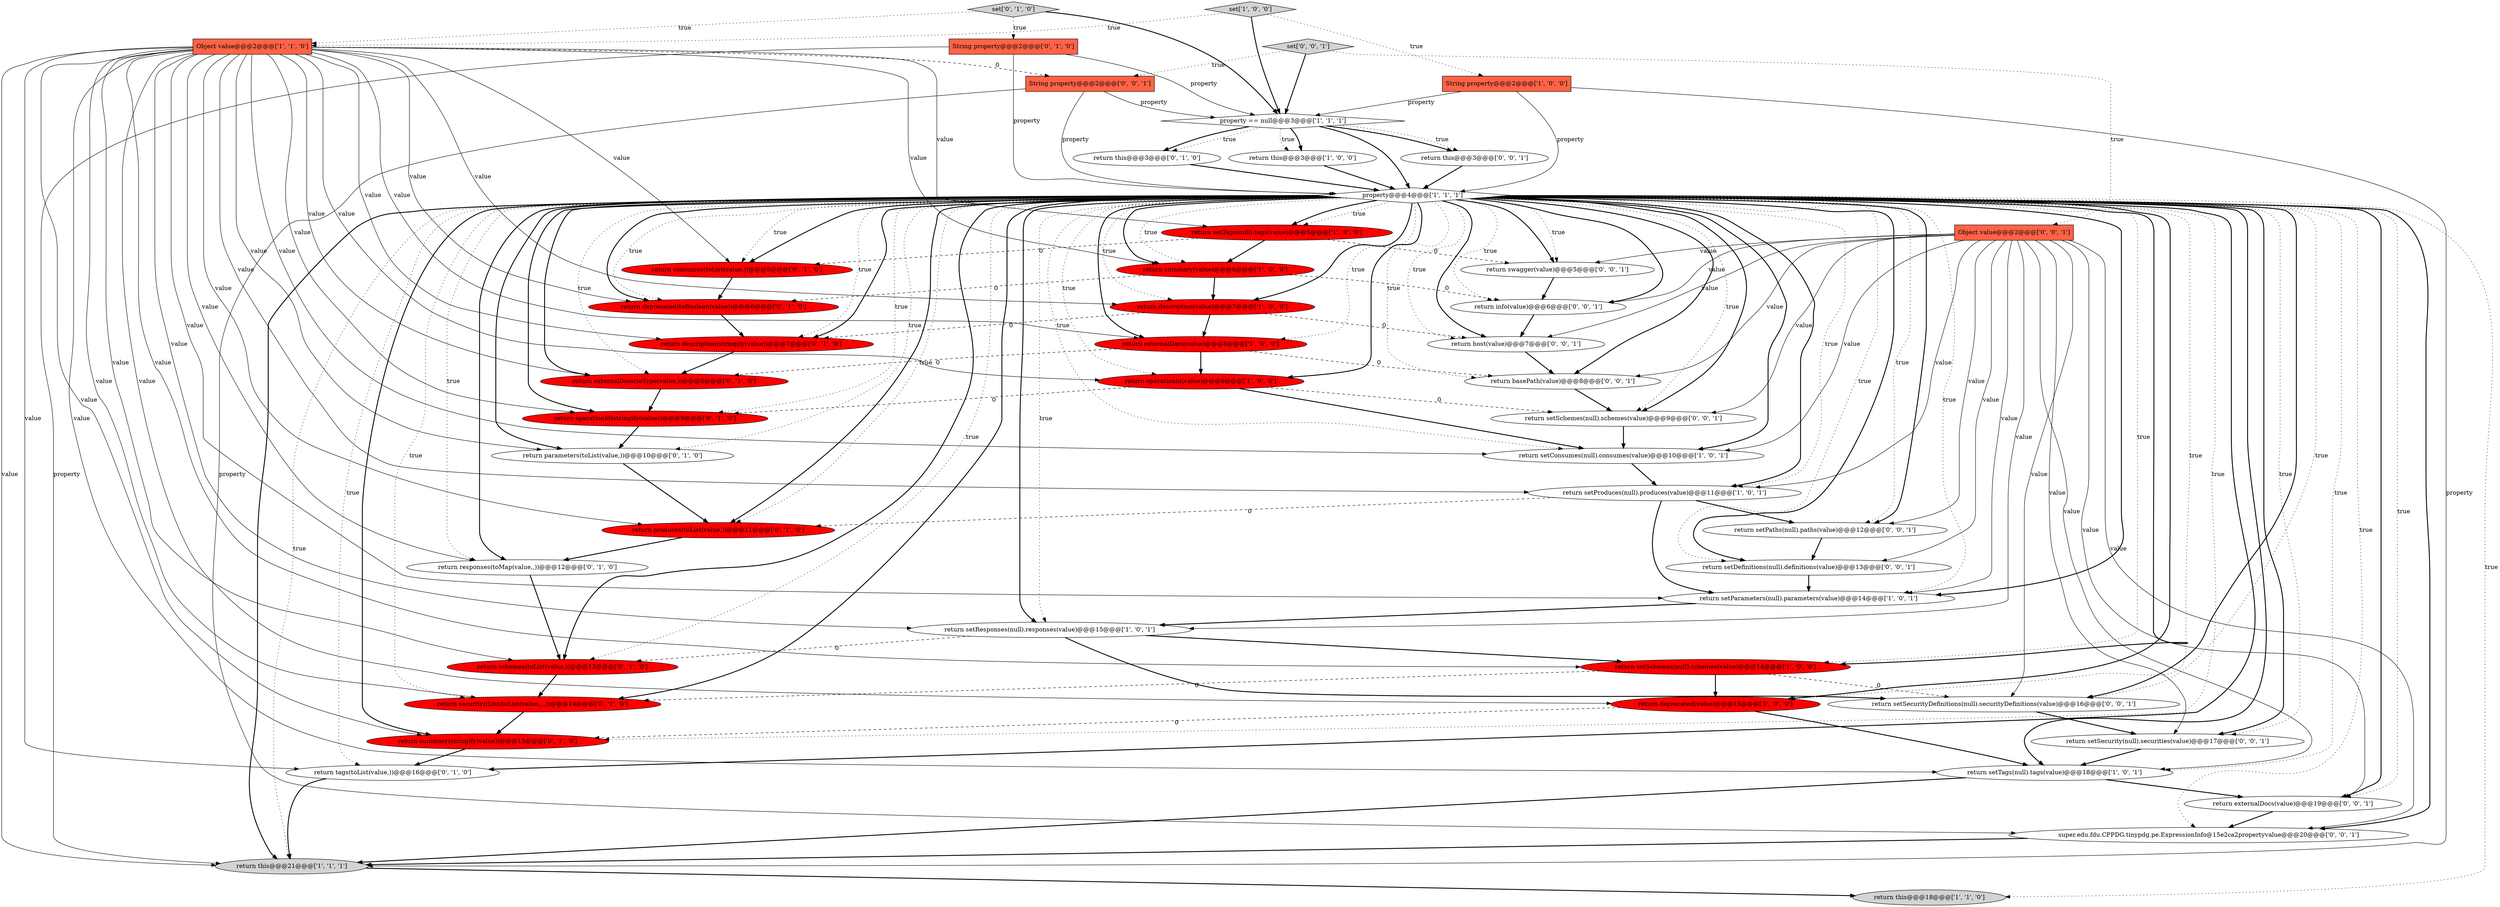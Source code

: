 digraph {
24 [style = filled, label = "String property@@@2@@@['0', '1', '0']", fillcolor = tomato, shape = box image = "AAA0AAABBB2BBB"];
34 [style = filled, label = "return parameters(toList(value,))@@@10@@@['0', '1', '0']", fillcolor = white, shape = ellipse image = "AAA0AAABBB2BBB"];
6 [style = filled, label = "return setConsumes(null).consumes(value)@@@10@@@['1', '0', '1']", fillcolor = white, shape = ellipse image = "AAA0AAABBB1BBB"];
27 [style = filled, label = "return schemes(toList(value,))@@@13@@@['0', '1', '0']", fillcolor = red, shape = ellipse image = "AAA1AAABBB2BBB"];
17 [style = filled, label = "Object value@@@2@@@['1', '1', '0']", fillcolor = tomato, shape = box image = "AAA0AAABBB1BBB"];
19 [style = filled, label = "return setTags(null).tags(value)@@@18@@@['1', '0', '1']", fillcolor = white, shape = ellipse image = "AAA0AAABBB1BBB"];
31 [style = filled, label = "return operationId(stringify(value))@@@9@@@['0', '1', '0']", fillcolor = red, shape = ellipse image = "AAA1AAABBB2BBB"];
32 [style = filled, label = "return deprecated(toBoolean(value))@@@6@@@['0', '1', '0']", fillcolor = red, shape = ellipse image = "AAA1AAABBB2BBB"];
37 [style = filled, label = "return setPaths(null).paths(value)@@@12@@@['0', '0', '1']", fillcolor = white, shape = ellipse image = "AAA0AAABBB3BBB"];
25 [style = filled, label = "return consumes(toList(value,))@@@5@@@['0', '1', '0']", fillcolor = red, shape = ellipse image = "AAA1AAABBB2BBB"];
9 [style = filled, label = "property@@@4@@@['1', '1', '1']", fillcolor = white, shape = diamond image = "AAA0AAABBB1BBB"];
7 [style = filled, label = "return operationId(value)@@@9@@@['1', '0', '0']", fillcolor = red, shape = ellipse image = "AAA1AAABBB1BBB"];
20 [style = filled, label = "return produces(toList(value,))@@@11@@@['0', '1', '0']", fillcolor = red, shape = ellipse image = "AAA1AAABBB2BBB"];
11 [style = filled, label = "return summary(value)@@@6@@@['1', '0', '0']", fillcolor = red, shape = ellipse image = "AAA1AAABBB1BBB"];
42 [style = filled, label = "return host(value)@@@7@@@['0', '0', '1']", fillcolor = white, shape = ellipse image = "AAA0AAABBB3BBB"];
4 [style = filled, label = "return setParameters(null).parameters(value)@@@14@@@['1', '0', '1']", fillcolor = white, shape = ellipse image = "AAA0AAABBB1BBB"];
48 [style = filled, label = "String property@@@2@@@['0', '0', '1']", fillcolor = tomato, shape = box image = "AAA0AAABBB3BBB"];
38 [style = filled, label = "return setSecurityDefinitions(null).securityDefinitions(value)@@@16@@@['0', '0', '1']", fillcolor = white, shape = ellipse image = "AAA0AAABBB3BBB"];
18 [style = filled, label = "return setResponses(null).responses(value)@@@15@@@['1', '0', '1']", fillcolor = white, shape = ellipse image = "AAA0AAABBB1BBB"];
28 [style = filled, label = "return summary(stringify(value))@@@15@@@['0', '1', '0']", fillcolor = red, shape = ellipse image = "AAA1AAABBB2BBB"];
26 [style = filled, label = "return security((List)toList(value,,,,))@@@14@@@['0', '1', '0']", fillcolor = red, shape = ellipse image = "AAA1AAABBB2BBB"];
35 [style = filled, label = "return swagger(value)@@@5@@@['0', '0', '1']", fillcolor = white, shape = ellipse image = "AAA0AAABBB3BBB"];
2 [style = filled, label = "return setProduces(null).produces(value)@@@11@@@['1', '0', '1']", fillcolor = white, shape = ellipse image = "AAA0AAABBB1BBB"];
23 [style = filled, label = "return responses(toMap(value,,))@@@12@@@['0', '1', '0']", fillcolor = white, shape = ellipse image = "AAA0AAABBB2BBB"];
10 [style = filled, label = "return description(value)@@@7@@@['1', '0', '0']", fillcolor = red, shape = ellipse image = "AAA1AAABBB1BBB"];
21 [style = filled, label = "return this@@@3@@@['0', '1', '0']", fillcolor = white, shape = ellipse image = "AAA0AAABBB2BBB"];
41 [style = filled, label = "Object value@@@2@@@['0', '0', '1']", fillcolor = tomato, shape = box image = "AAA0AAABBB3BBB"];
5 [style = filled, label = "return this@@@21@@@['1', '1', '1']", fillcolor = lightgray, shape = ellipse image = "AAA0AAABBB1BBB"];
45 [style = filled, label = "return setDefinitions(null).definitions(value)@@@13@@@['0', '0', '1']", fillcolor = white, shape = ellipse image = "AAA0AAABBB3BBB"];
8 [style = filled, label = "property == null@@@3@@@['1', '1', '1']", fillcolor = white, shape = diamond image = "AAA0AAABBB1BBB"];
13 [style = filled, label = "return this@@@18@@@['1', '1', '0']", fillcolor = lightgray, shape = ellipse image = "AAA0AAABBB1BBB"];
12 [style = filled, label = "return externalDocs(value)@@@8@@@['1', '0', '0']", fillcolor = red, shape = ellipse image = "AAA1AAABBB1BBB"];
22 [style = filled, label = "return tags(toList(value,))@@@16@@@['0', '1', '0']", fillcolor = white, shape = ellipse image = "AAA0AAABBB2BBB"];
40 [style = filled, label = "return externalDocs(value)@@@19@@@['0', '0', '1']", fillcolor = white, shape = ellipse image = "AAA0AAABBB3BBB"];
14 [style = filled, label = "set['1', '0', '0']", fillcolor = lightgray, shape = diamond image = "AAA0AAABBB1BBB"];
1 [style = filled, label = "return setTags(null).tags(value)@@@5@@@['1', '0', '0']", fillcolor = red, shape = ellipse image = "AAA1AAABBB1BBB"];
3 [style = filled, label = "String property@@@2@@@['1', '0', '0']", fillcolor = tomato, shape = box image = "AAA0AAABBB1BBB"];
49 [style = filled, label = "return setSchemes(null).schemes(value)@@@9@@@['0', '0', '1']", fillcolor = white, shape = ellipse image = "AAA0AAABBB3BBB"];
29 [style = filled, label = "return externalDocs(toType(value,))@@@8@@@['0', '1', '0']", fillcolor = red, shape = ellipse image = "AAA1AAABBB2BBB"];
36 [style = filled, label = "return this@@@3@@@['0', '0', '1']", fillcolor = white, shape = ellipse image = "AAA0AAABBB3BBB"];
39 [style = filled, label = "return info(value)@@@6@@@['0', '0', '1']", fillcolor = white, shape = ellipse image = "AAA0AAABBB3BBB"];
47 [style = filled, label = "return setSecurity(null).securities(value)@@@17@@@['0', '0', '1']", fillcolor = white, shape = ellipse image = "AAA0AAABBB3BBB"];
43 [style = filled, label = "set['0', '0', '1']", fillcolor = lightgray, shape = diamond image = "AAA0AAABBB3BBB"];
16 [style = filled, label = "return deprecated(value)@@@15@@@['1', '0', '0']", fillcolor = red, shape = ellipse image = "AAA1AAABBB1BBB"];
0 [style = filled, label = "return this@@@3@@@['1', '0', '0']", fillcolor = white, shape = ellipse image = "AAA0AAABBB1BBB"];
33 [style = filled, label = "return description(stringify(value))@@@7@@@['0', '1', '0']", fillcolor = red, shape = ellipse image = "AAA1AAABBB2BBB"];
46 [style = filled, label = "super.edu.fdu.CPPDG.tinypdg.pe.ExpressionInfo@15e2ca2propertyvalue@@@20@@@['0', '0', '1']", fillcolor = white, shape = ellipse image = "AAA0AAABBB3BBB"];
15 [style = filled, label = "return setSchemes(null).schemes(value)@@@14@@@['1', '0', '0']", fillcolor = red, shape = ellipse image = "AAA1AAABBB1BBB"];
30 [style = filled, label = "set['0', '1', '0']", fillcolor = lightgray, shape = diamond image = "AAA0AAABBB2BBB"];
44 [style = filled, label = "return basePath(value)@@@8@@@['0', '0', '1']", fillcolor = white, shape = ellipse image = "AAA0AAABBB3BBB"];
11->32 [style = dashed, label="0"];
9->12 [style = dotted, label="true"];
9->35 [style = dotted, label="true"];
17->29 [style = solid, label="value"];
9->11 [style = bold, label=""];
34->20 [style = bold, label=""];
46->5 [style = bold, label=""];
41->40 [style = solid, label="value"];
7->49 [style = dashed, label="0"];
41->6 [style = solid, label="value"];
9->37 [style = dotted, label="true"];
41->19 [style = solid, label="value"];
17->15 [style = solid, label="value"];
17->27 [style = solid, label="value"];
9->10 [style = bold, label=""];
17->1 [style = solid, label="value"];
9->7 [style = bold, label=""];
17->48 [style = dashed, label="0"];
9->35 [style = bold, label=""];
9->16 [style = bold, label=""];
12->7 [style = bold, label=""];
9->37 [style = bold, label=""];
9->6 [style = bold, label=""];
8->0 [style = bold, label=""];
9->26 [style = bold, label=""];
19->5 [style = bold, label=""];
15->38 [style = dashed, label="0"];
17->25 [style = solid, label="value"];
8->36 [style = bold, label=""];
42->44 [style = bold, label=""];
48->46 [style = solid, label="property"];
41->39 [style = solid, label="value"];
41->18 [style = solid, label="value"];
9->49 [style = dotted, label="true"];
41->37 [style = solid, label="value"];
10->12 [style = bold, label=""];
11->39 [style = dashed, label="0"];
43->8 [style = bold, label=""];
17->12 [style = solid, label="value"];
48->8 [style = solid, label="property"];
14->3 [style = dotted, label="true"];
9->5 [style = bold, label=""];
9->47 [style = bold, label=""];
12->44 [style = dashed, label="0"];
8->0 [style = dotted, label="true"];
9->15 [style = dotted, label="true"];
41->35 [style = solid, label="value"];
26->28 [style = bold, label=""];
30->8 [style = bold, label=""];
9->38 [style = bold, label=""];
1->25 [style = dashed, label="0"];
9->29 [style = bold, label=""];
16->28 [style = dashed, label="0"];
9->32 [style = dotted, label="true"];
9->28 [style = dotted, label="true"];
17->28 [style = solid, label="value"];
9->40 [style = bold, label=""];
18->38 [style = bold, label=""];
9->33 [style = dotted, label="true"];
9->26 [style = dotted, label="true"];
9->39 [style = bold, label=""];
41->2 [style = solid, label="value"];
36->9 [style = bold, label=""];
9->2 [style = bold, label=""];
9->33 [style = bold, label=""];
9->32 [style = bold, label=""];
18->15 [style = bold, label=""];
9->31 [style = dotted, label="true"];
24->9 [style = solid, label="property"];
4->18 [style = bold, label=""];
44->49 [style = bold, label=""];
9->42 [style = dotted, label="true"];
16->19 [style = bold, label=""];
2->4 [style = bold, label=""];
17->22 [style = solid, label="value"];
22->5 [style = bold, label=""];
9->38 [style = dotted, label="true"];
1->11 [style = bold, label=""];
6->2 [style = bold, label=""];
33->29 [style = bold, label=""];
24->5 [style = solid, label="property"];
17->4 [style = solid, label="value"];
21->9 [style = bold, label=""];
48->9 [style = solid, label="property"];
17->11 [style = solid, label="value"];
20->23 [style = bold, label=""];
9->13 [style = dotted, label="true"];
9->44 [style = bold, label=""];
7->6 [style = bold, label=""];
15->26 [style = dashed, label="0"];
38->47 [style = bold, label=""];
9->4 [style = dotted, label="true"];
37->45 [style = bold, label=""];
14->8 [style = bold, label=""];
9->1 [style = bold, label=""];
9->10 [style = dotted, label="true"];
39->42 [style = bold, label=""];
24->8 [style = solid, label="property"];
17->23 [style = solid, label="value"];
27->26 [style = bold, label=""];
9->22 [style = bold, label=""];
41->47 [style = solid, label="value"];
41->49 [style = solid, label="value"];
9->42 [style = bold, label=""];
7->31 [style = dashed, label="0"];
8->21 [style = dotted, label="true"];
1->35 [style = dashed, label="0"];
41->4 [style = solid, label="value"];
9->31 [style = bold, label=""];
9->11 [style = dotted, label="true"];
18->27 [style = dashed, label="0"];
35->39 [style = bold, label=""];
9->46 [style = bold, label=""];
3->5 [style = solid, label="property"];
9->20 [style = bold, label=""];
17->19 [style = solid, label="value"];
32->33 [style = bold, label=""];
41->42 [style = solid, label="value"];
31->34 [style = bold, label=""];
9->44 [style = dotted, label="true"];
9->27 [style = bold, label=""];
9->28 [style = bold, label=""];
14->17 [style = dotted, label="true"];
17->18 [style = solid, label="value"];
9->19 [style = dotted, label="true"];
17->26 [style = solid, label="value"];
9->18 [style = bold, label=""];
9->45 [style = dotted, label="true"];
41->45 [style = solid, label="value"];
9->23 [style = dotted, label="true"];
11->10 [style = bold, label=""];
43->48 [style = dotted, label="true"];
5->13 [style = bold, label=""];
9->46 [style = dotted, label="true"];
9->20 [style = dotted, label="true"];
9->1 [style = dotted, label="true"];
9->19 [style = bold, label=""];
41->44 [style = solid, label="value"];
9->12 [style = bold, label=""];
30->17 [style = dotted, label="true"];
17->16 [style = solid, label="value"];
9->16 [style = dotted, label="true"];
9->7 [style = dotted, label="true"];
8->36 [style = dotted, label="true"];
9->49 [style = bold, label=""];
9->22 [style = dotted, label="true"];
19->40 [style = bold, label=""];
49->6 [style = bold, label=""];
28->22 [style = bold, label=""];
9->5 [style = dotted, label="true"];
3->8 [style = solid, label="property"];
9->29 [style = dotted, label="true"];
0->9 [style = bold, label=""];
2->20 [style = dashed, label="0"];
30->24 [style = dotted, label="true"];
23->27 [style = bold, label=""];
17->7 [style = solid, label="value"];
17->31 [style = solid, label="value"];
9->4 [style = bold, label=""];
29->31 [style = bold, label=""];
3->9 [style = solid, label="property"];
25->32 [style = bold, label=""];
10->33 [style = dashed, label="0"];
17->33 [style = solid, label="value"];
9->6 [style = dotted, label="true"];
15->16 [style = bold, label=""];
10->42 [style = dashed, label="0"];
17->20 [style = solid, label="value"];
9->25 [style = dotted, label="true"];
45->4 [style = bold, label=""];
40->46 [style = bold, label=""];
9->27 [style = dotted, label="true"];
9->23 [style = bold, label=""];
17->2 [style = solid, label="value"];
17->10 [style = solid, label="value"];
17->34 [style = solid, label="value"];
41->46 [style = solid, label="value"];
41->38 [style = solid, label="value"];
9->34 [style = dotted, label="true"];
9->15 [style = bold, label=""];
9->45 [style = bold, label=""];
9->2 [style = dotted, label="true"];
9->25 [style = bold, label=""];
47->19 [style = bold, label=""];
12->29 [style = dashed, label="0"];
8->9 [style = bold, label=""];
43->41 [style = dotted, label="true"];
9->39 [style = dotted, label="true"];
9->18 [style = dotted, label="true"];
17->6 [style = solid, label="value"];
9->47 [style = dotted, label="true"];
8->21 [style = bold, label=""];
9->40 [style = dotted, label="true"];
2->37 [style = bold, label=""];
17->32 [style = solid, label="value"];
17->5 [style = solid, label="value"];
9->34 [style = bold, label=""];
}
